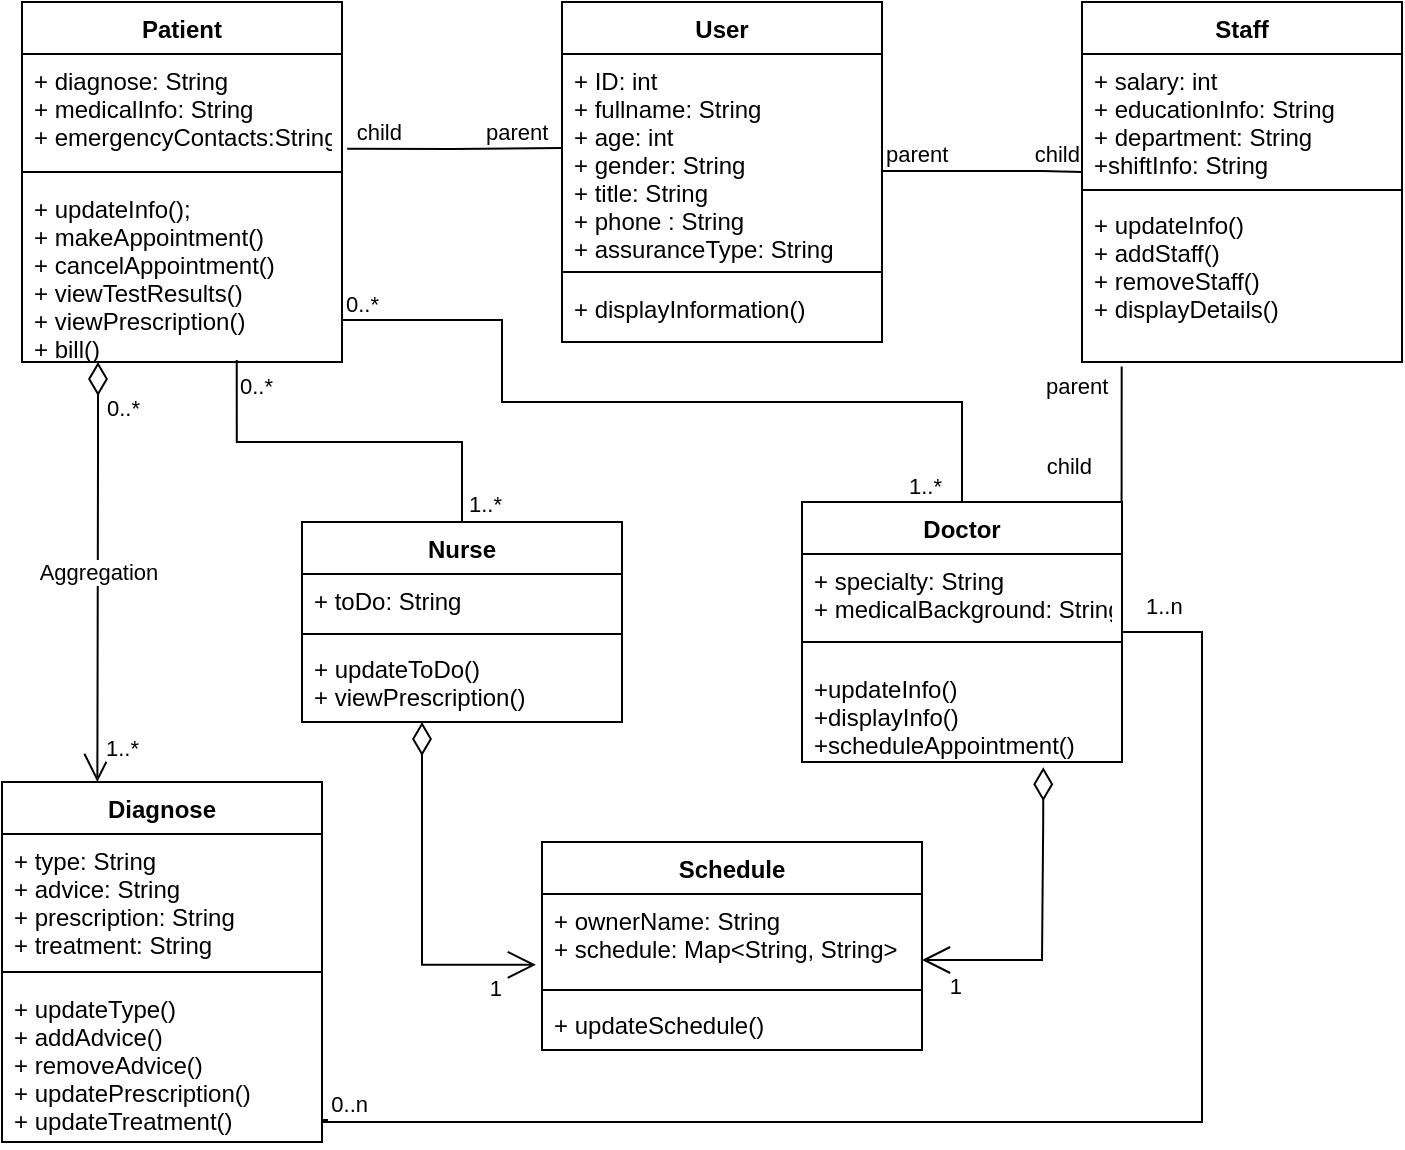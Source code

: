 <mxfile version="20.4.0" type="github">
  <diagram id="j4ooSmF8j67bnHAraInJ" name="Sayfa -1">
    <mxGraphModel dx="1037" dy="579" grid="1" gridSize="10" guides="1" tooltips="1" connect="1" arrows="1" fold="1" page="1" pageScale="1" pageWidth="1169" pageHeight="827" math="0" shadow="0">
      <root>
        <mxCell id="0" />
        <mxCell id="1" parent="0" />
        <mxCell id="l0oYjJZ5Mxhuk6EuVEPD-4" value="User" style="swimlane;fontStyle=1;align=center;verticalAlign=top;childLayout=stackLayout;horizontal=1;startSize=26;horizontalStack=0;resizeParent=1;resizeParentMax=0;resizeLast=0;collapsible=1;marginBottom=0;" parent="1" vertex="1">
          <mxGeometry x="320" y="40" width="160" height="170" as="geometry" />
        </mxCell>
        <mxCell id="l0oYjJZ5Mxhuk6EuVEPD-5" value="+ ID: int&#xa;+ fullname: String&#xa;+ age: int&#xa;+ gender: String&#xa;+ title: String&#xa;+ phone : String&#xa;+ assuranceType: String" style="text;strokeColor=none;fillColor=none;align=left;verticalAlign=top;spacingLeft=4;spacingRight=4;overflow=hidden;rotatable=0;points=[[0,0.5],[1,0.5]];portConstraint=eastwest;" parent="l0oYjJZ5Mxhuk6EuVEPD-4" vertex="1">
          <mxGeometry y="26" width="160" height="104" as="geometry" />
        </mxCell>
        <mxCell id="l0oYjJZ5Mxhuk6EuVEPD-6" value="" style="line;strokeWidth=1;fillColor=none;align=left;verticalAlign=middle;spacingTop=-1;spacingLeft=3;spacingRight=3;rotatable=0;labelPosition=right;points=[];portConstraint=eastwest;strokeColor=inherit;" parent="l0oYjJZ5Mxhuk6EuVEPD-4" vertex="1">
          <mxGeometry y="130" width="160" height="10" as="geometry" />
        </mxCell>
        <mxCell id="l0oYjJZ5Mxhuk6EuVEPD-7" value="+ displayInformation()" style="text;strokeColor=none;fillColor=none;align=left;verticalAlign=top;spacingLeft=4;spacingRight=4;overflow=hidden;rotatable=0;points=[[0,0.5],[1,0.5]];portConstraint=eastwest;" parent="l0oYjJZ5Mxhuk6EuVEPD-4" vertex="1">
          <mxGeometry y="140" width="160" height="30" as="geometry" />
        </mxCell>
        <mxCell id="l0oYjJZ5Mxhuk6EuVEPD-8" value="Patient" style="swimlane;fontStyle=1;align=center;verticalAlign=top;childLayout=stackLayout;horizontal=1;startSize=26;horizontalStack=0;resizeParent=1;resizeParentMax=0;resizeLast=0;collapsible=1;marginBottom=0;" parent="1" vertex="1">
          <mxGeometry x="50" y="40" width="160" height="180" as="geometry" />
        </mxCell>
        <mxCell id="l0oYjJZ5Mxhuk6EuVEPD-9" value="+ diagnose: String&#xa;+ medicalInfo: String&#xa;+ emergencyContacts:String&#xa;" style="text;strokeColor=none;fillColor=none;align=left;verticalAlign=top;spacingLeft=4;spacingRight=4;overflow=hidden;rotatable=0;points=[[0,0.5],[1,0.5]];portConstraint=eastwest;" parent="l0oYjJZ5Mxhuk6EuVEPD-8" vertex="1">
          <mxGeometry y="26" width="160" height="54" as="geometry" />
        </mxCell>
        <mxCell id="l0oYjJZ5Mxhuk6EuVEPD-10" value="" style="line;strokeWidth=1;fillColor=none;align=left;verticalAlign=middle;spacingTop=-1;spacingLeft=3;spacingRight=3;rotatable=0;labelPosition=right;points=[];portConstraint=eastwest;strokeColor=inherit;" parent="l0oYjJZ5Mxhuk6EuVEPD-8" vertex="1">
          <mxGeometry y="80" width="160" height="10" as="geometry" />
        </mxCell>
        <mxCell id="l0oYjJZ5Mxhuk6EuVEPD-11" value="+ updateInfo();&#xa;+ makeAppointment()&#xa;+ cancelAppointment()&#xa;+ viewTestResults()&#xa;+ viewPrescription()&#xa;+ bill()" style="text;strokeColor=none;fillColor=none;align=left;verticalAlign=top;spacingLeft=4;spacingRight=4;overflow=hidden;rotatable=0;points=[[0,0.5],[1,0.5]];portConstraint=eastwest;" parent="l0oYjJZ5Mxhuk6EuVEPD-8" vertex="1">
          <mxGeometry y="90" width="160" height="90" as="geometry" />
        </mxCell>
        <mxCell id="l0oYjJZ5Mxhuk6EuVEPD-12" value="" style="endArrow=none;html=1;edgeStyle=orthogonalEdgeStyle;rounded=0;entryX=1.016;entryY=0.878;entryDx=0;entryDy=0;entryPerimeter=0;" parent="1" target="l0oYjJZ5Mxhuk6EuVEPD-9" edge="1">
          <mxGeometry relative="1" as="geometry">
            <mxPoint x="320" y="113" as="sourcePoint" />
            <mxPoint x="490" y="260" as="targetPoint" />
          </mxGeometry>
        </mxCell>
        <mxCell id="l0oYjJZ5Mxhuk6EuVEPD-13" value="parent" style="edgeLabel;resizable=0;html=1;align=left;verticalAlign=bottom;" parent="l0oYjJZ5Mxhuk6EuVEPD-12" connectable="0" vertex="1">
          <mxGeometry x="-1" relative="1" as="geometry">
            <mxPoint x="-40" as="offset" />
          </mxGeometry>
        </mxCell>
        <mxCell id="l0oYjJZ5Mxhuk6EuVEPD-14" value="child" style="edgeLabel;resizable=0;html=1;align=right;verticalAlign=bottom;" parent="l0oYjJZ5Mxhuk6EuVEPD-12" connectable="0" vertex="1">
          <mxGeometry x="1" relative="1" as="geometry">
            <mxPoint x="28" as="offset" />
          </mxGeometry>
        </mxCell>
        <mxCell id="l0oYjJZ5Mxhuk6EuVEPD-15" value="Staff" style="swimlane;fontStyle=1;align=center;verticalAlign=top;childLayout=stackLayout;horizontal=1;startSize=26;horizontalStack=0;resizeParent=1;resizeParentMax=0;resizeLast=0;collapsible=1;marginBottom=0;" parent="1" vertex="1">
          <mxGeometry x="580" y="40" width="160" height="180" as="geometry" />
        </mxCell>
        <mxCell id="l0oYjJZ5Mxhuk6EuVEPD-16" value="+ salary: int&#xa;+ educationInfo: String&#xa;+ department: String&#xa;+shiftInfo: String" style="text;strokeColor=none;fillColor=none;align=left;verticalAlign=top;spacingLeft=4;spacingRight=4;overflow=hidden;rotatable=0;points=[[0,0.5],[1,0.5]];portConstraint=eastwest;" parent="l0oYjJZ5Mxhuk6EuVEPD-15" vertex="1">
          <mxGeometry y="26" width="160" height="64" as="geometry" />
        </mxCell>
        <mxCell id="l0oYjJZ5Mxhuk6EuVEPD-17" value="" style="line;strokeWidth=1;fillColor=none;align=left;verticalAlign=middle;spacingTop=-1;spacingLeft=3;spacingRight=3;rotatable=0;labelPosition=right;points=[];portConstraint=eastwest;strokeColor=inherit;" parent="l0oYjJZ5Mxhuk6EuVEPD-15" vertex="1">
          <mxGeometry y="90" width="160" height="8" as="geometry" />
        </mxCell>
        <mxCell id="l0oYjJZ5Mxhuk6EuVEPD-18" value="+ updateInfo()&#xa;+ addStaff()&#xa;+ removeStaff()&#xa;+ displayDetails()" style="text;strokeColor=none;fillColor=none;align=left;verticalAlign=top;spacingLeft=4;spacingRight=4;overflow=hidden;rotatable=0;points=[[0,0.5],[1,0.5]];portConstraint=eastwest;" parent="l0oYjJZ5Mxhuk6EuVEPD-15" vertex="1">
          <mxGeometry y="98" width="160" height="82" as="geometry" />
        </mxCell>
        <mxCell id="l0oYjJZ5Mxhuk6EuVEPD-19" value="" style="endArrow=none;html=1;edgeStyle=orthogonalEdgeStyle;rounded=0;" parent="1" edge="1">
          <mxGeometry relative="1" as="geometry">
            <mxPoint x="480" y="124.5" as="sourcePoint" />
            <mxPoint x="580" y="125" as="targetPoint" />
            <Array as="points">
              <mxPoint x="560" y="125" />
              <mxPoint x="560" y="125" />
            </Array>
          </mxGeometry>
        </mxCell>
        <mxCell id="l0oYjJZ5Mxhuk6EuVEPD-20" value="parent" style="edgeLabel;resizable=0;html=1;align=left;verticalAlign=bottom;" parent="l0oYjJZ5Mxhuk6EuVEPD-19" connectable="0" vertex="1">
          <mxGeometry x="-1" relative="1" as="geometry" />
        </mxCell>
        <mxCell id="l0oYjJZ5Mxhuk6EuVEPD-21" value="child" style="edgeLabel;resizable=0;html=1;align=right;verticalAlign=bottom;" parent="l0oYjJZ5Mxhuk6EuVEPD-19" connectable="0" vertex="1">
          <mxGeometry x="1" relative="1" as="geometry" />
        </mxCell>
        <mxCell id="l0oYjJZ5Mxhuk6EuVEPD-22" value="Doctor" style="swimlane;fontStyle=1;align=center;verticalAlign=top;childLayout=stackLayout;horizontal=1;startSize=26;horizontalStack=0;resizeParent=1;resizeParentMax=0;resizeLast=0;collapsible=1;marginBottom=0;" parent="1" vertex="1">
          <mxGeometry x="440" y="290" width="160" height="130" as="geometry" />
        </mxCell>
        <mxCell id="l0oYjJZ5Mxhuk6EuVEPD-23" value="+ specialty: String&#xa;+ medicalBackground: String" style="text;strokeColor=none;fillColor=none;align=left;verticalAlign=top;spacingLeft=4;spacingRight=4;overflow=hidden;rotatable=0;points=[[0,0.5],[1,0.5]];portConstraint=eastwest;" parent="l0oYjJZ5Mxhuk6EuVEPD-22" vertex="1">
          <mxGeometry y="26" width="160" height="34" as="geometry" />
        </mxCell>
        <mxCell id="l0oYjJZ5Mxhuk6EuVEPD-24" value="" style="line;strokeWidth=1;fillColor=none;align=left;verticalAlign=middle;spacingTop=-1;spacingLeft=3;spacingRight=3;rotatable=0;labelPosition=right;points=[];portConstraint=eastwest;strokeColor=inherit;" parent="l0oYjJZ5Mxhuk6EuVEPD-22" vertex="1">
          <mxGeometry y="60" width="160" height="20" as="geometry" />
        </mxCell>
        <mxCell id="l0oYjJZ5Mxhuk6EuVEPD-25" value="+updateInfo()&#xa;+displayInfo()&#xa;+scheduleAppointment()" style="text;strokeColor=none;fillColor=none;align=left;verticalAlign=top;spacingLeft=4;spacingRight=4;overflow=hidden;rotatable=0;points=[[0,0.5],[1,0.5]];portConstraint=eastwest;" parent="l0oYjJZ5Mxhuk6EuVEPD-22" vertex="1">
          <mxGeometry y="80" width="160" height="50" as="geometry" />
        </mxCell>
        <mxCell id="l0oYjJZ5Mxhuk6EuVEPD-26" value="" style="endArrow=none;html=1;edgeStyle=orthogonalEdgeStyle;rounded=0;exitX=0.124;exitY=1.027;exitDx=0;exitDy=0;exitPerimeter=0;" parent="1" source="l0oYjJZ5Mxhuk6EuVEPD-18" edge="1">
          <mxGeometry relative="1" as="geometry">
            <mxPoint x="600" y="240" as="sourcePoint" />
            <mxPoint x="600" y="290" as="targetPoint" />
            <Array as="points">
              <mxPoint x="600" y="290" />
            </Array>
          </mxGeometry>
        </mxCell>
        <mxCell id="l0oYjJZ5Mxhuk6EuVEPD-27" value="parent" style="edgeLabel;resizable=0;html=1;align=left;verticalAlign=bottom;" parent="l0oYjJZ5Mxhuk6EuVEPD-26" connectable="0" vertex="1">
          <mxGeometry x="-1" relative="1" as="geometry">
            <mxPoint x="-40" y="18" as="offset" />
          </mxGeometry>
        </mxCell>
        <mxCell id="l0oYjJZ5Mxhuk6EuVEPD-28" value="child" style="edgeLabel;resizable=0;html=1;align=right;verticalAlign=bottom;" parent="l0oYjJZ5Mxhuk6EuVEPD-26" connectable="0" vertex="1">
          <mxGeometry x="1" relative="1" as="geometry">
            <mxPoint x="-15" y="-10" as="offset" />
          </mxGeometry>
        </mxCell>
        <mxCell id="l0oYjJZ5Mxhuk6EuVEPD-29" value="Diagnose" style="swimlane;fontStyle=1;align=center;verticalAlign=top;childLayout=stackLayout;horizontal=1;startSize=26;horizontalStack=0;resizeParent=1;resizeParentMax=0;resizeLast=0;collapsible=1;marginBottom=0;" parent="1" vertex="1">
          <mxGeometry x="40" y="430" width="160" height="180" as="geometry" />
        </mxCell>
        <mxCell id="l0oYjJZ5Mxhuk6EuVEPD-30" value="+ type: String&#xa;+ advice: String&#xa;+ prescription: String&#xa;+ treatment: String" style="text;strokeColor=none;fillColor=none;align=left;verticalAlign=top;spacingLeft=4;spacingRight=4;overflow=hidden;rotatable=0;points=[[0,0.5],[1,0.5]];portConstraint=eastwest;" parent="l0oYjJZ5Mxhuk6EuVEPD-29" vertex="1">
          <mxGeometry y="26" width="160" height="64" as="geometry" />
        </mxCell>
        <mxCell id="l0oYjJZ5Mxhuk6EuVEPD-31" value="" style="line;strokeWidth=1;fillColor=none;align=left;verticalAlign=middle;spacingTop=-1;spacingLeft=3;spacingRight=3;rotatable=0;labelPosition=right;points=[];portConstraint=eastwest;strokeColor=inherit;" parent="l0oYjJZ5Mxhuk6EuVEPD-29" vertex="1">
          <mxGeometry y="90" width="160" height="10" as="geometry" />
        </mxCell>
        <mxCell id="l0oYjJZ5Mxhuk6EuVEPD-32" value="+ updateType()&#xa;+ addAdvice()&#xa;+ removeAdvice()&#xa;+ updatePrescription()&#xa;+ updateTreatment()" style="text;strokeColor=none;fillColor=none;align=left;verticalAlign=top;spacingLeft=4;spacingRight=4;overflow=hidden;rotatable=0;points=[[0,0.5],[1,0.5]];portConstraint=eastwest;" parent="l0oYjJZ5Mxhuk6EuVEPD-29" vertex="1">
          <mxGeometry y="100" width="160" height="80" as="geometry" />
        </mxCell>
        <mxCell id="L6OiUgDL6LNmtbXtjgnj-7" value="Aggregation" style="endArrow=open;html=1;endSize=12;startArrow=diamondThin;startSize=14;startFill=0;edgeStyle=orthogonalEdgeStyle;rounded=0;entryX=0.298;entryY=0;entryDx=0;entryDy=0;entryPerimeter=0;" edge="1" parent="1" target="l0oYjJZ5Mxhuk6EuVEPD-29">
          <mxGeometry relative="1" as="geometry">
            <mxPoint x="88" y="220" as="sourcePoint" />
            <mxPoint x="130" y="350" as="targetPoint" />
            <Array as="points">
              <mxPoint x="88" y="270" />
              <mxPoint x="88" y="270" />
            </Array>
          </mxGeometry>
        </mxCell>
        <mxCell id="L6OiUgDL6LNmtbXtjgnj-9" value="0..*" style="edgeLabel;resizable=0;html=1;align=right;verticalAlign=top;" connectable="0" vertex="1" parent="L6OiUgDL6LNmtbXtjgnj-7">
          <mxGeometry x="1" relative="1" as="geometry">
            <mxPoint x="22" y="-200" as="offset" />
          </mxGeometry>
        </mxCell>
        <mxCell id="L6OiUgDL6LNmtbXtjgnj-10" value="1..*" style="edgeLabel;resizable=0;html=1;align=left;verticalAlign=top;" connectable="0" vertex="1" parent="1">
          <mxGeometry x="90" y="400" as="geometry" />
        </mxCell>
        <mxCell id="L6OiUgDL6LNmtbXtjgnj-11" value="" style="endArrow=none;html=1;edgeStyle=orthogonalEdgeStyle;rounded=0;exitX=1;exitY=0.5;exitDx=0;exitDy=0;entryX=1.019;entryY=0.863;entryDx=0;entryDy=0;entryPerimeter=0;" edge="1" parent="1" source="l0oYjJZ5Mxhuk6EuVEPD-22" target="l0oYjJZ5Mxhuk6EuVEPD-32">
          <mxGeometry relative="1" as="geometry">
            <mxPoint x="160" y="333" as="sourcePoint" />
            <mxPoint x="149" y="430" as="targetPoint" />
            <Array as="points">
              <mxPoint x="640" y="355" />
              <mxPoint x="640" y="600" />
              <mxPoint x="200" y="600" />
              <mxPoint x="200" y="599" />
            </Array>
          </mxGeometry>
        </mxCell>
        <mxCell id="L6OiUgDL6LNmtbXtjgnj-12" value="1..n" style="edgeLabel;resizable=0;html=1;align=left;verticalAlign=bottom;" connectable="0" vertex="1" parent="L6OiUgDL6LNmtbXtjgnj-11">
          <mxGeometry x="-1" relative="1" as="geometry">
            <mxPoint x="10" y="-5" as="offset" />
          </mxGeometry>
        </mxCell>
        <mxCell id="L6OiUgDL6LNmtbXtjgnj-13" value="0..n" style="edgeLabel;resizable=0;html=1;align=right;verticalAlign=bottom;" connectable="0" vertex="1" parent="L6OiUgDL6LNmtbXtjgnj-11">
          <mxGeometry x="1" relative="1" as="geometry">
            <mxPoint x="21" as="offset" />
          </mxGeometry>
        </mxCell>
        <mxCell id="L6OiUgDL6LNmtbXtjgnj-14" value="Schedule" style="swimlane;fontStyle=1;align=center;verticalAlign=top;childLayout=stackLayout;horizontal=1;startSize=26;horizontalStack=0;resizeParent=1;resizeParentMax=0;resizeLast=0;collapsible=1;marginBottom=0;" vertex="1" parent="1">
          <mxGeometry x="310" y="460" width="190" height="104" as="geometry" />
        </mxCell>
        <mxCell id="L6OiUgDL6LNmtbXtjgnj-15" value="+ ownerName: String&#xa;+ schedule: Map&lt;String, String&gt;" style="text;strokeColor=none;fillColor=none;align=left;verticalAlign=top;spacingLeft=4;spacingRight=4;overflow=hidden;rotatable=0;points=[[0,0.5],[1,0.5]];portConstraint=eastwest;" vertex="1" parent="L6OiUgDL6LNmtbXtjgnj-14">
          <mxGeometry y="26" width="190" height="44" as="geometry" />
        </mxCell>
        <mxCell id="L6OiUgDL6LNmtbXtjgnj-16" value="" style="line;strokeWidth=1;fillColor=none;align=left;verticalAlign=middle;spacingTop=-1;spacingLeft=3;spacingRight=3;rotatable=0;labelPosition=right;points=[];portConstraint=eastwest;strokeColor=inherit;" vertex="1" parent="L6OiUgDL6LNmtbXtjgnj-14">
          <mxGeometry y="70" width="190" height="8" as="geometry" />
        </mxCell>
        <mxCell id="L6OiUgDL6LNmtbXtjgnj-17" value="+ updateSchedule()" style="text;strokeColor=none;fillColor=none;align=left;verticalAlign=top;spacingLeft=4;spacingRight=4;overflow=hidden;rotatable=0;points=[[0,0.5],[1,0.5]];portConstraint=eastwest;" vertex="1" parent="L6OiUgDL6LNmtbXtjgnj-14">
          <mxGeometry y="78" width="190" height="26" as="geometry" />
        </mxCell>
        <mxCell id="L6OiUgDL6LNmtbXtjgnj-18" value="" style="endArrow=open;html=1;endSize=12;startArrow=diamondThin;startSize=14;startFill=0;edgeStyle=orthogonalEdgeStyle;rounded=0;exitX=0.754;exitY=1.052;exitDx=0;exitDy=0;exitPerimeter=0;" edge="1" parent="1" source="l0oYjJZ5Mxhuk6EuVEPD-25">
          <mxGeometry relative="1" as="geometry">
            <mxPoint x="270" y="430" as="sourcePoint" />
            <mxPoint x="500" y="519" as="targetPoint" />
            <Array as="points">
              <mxPoint x="561" y="450" />
              <mxPoint x="560" y="519" />
            </Array>
          </mxGeometry>
        </mxCell>
        <mxCell id="L6OiUgDL6LNmtbXtjgnj-20" value="1" style="edgeLabel;resizable=0;html=1;align=right;verticalAlign=top;" connectable="0" vertex="1" parent="L6OiUgDL6LNmtbXtjgnj-18">
          <mxGeometry x="1" relative="1" as="geometry">
            <mxPoint x="20" as="offset" />
          </mxGeometry>
        </mxCell>
        <mxCell id="L6OiUgDL6LNmtbXtjgnj-21" value="Nurse" style="swimlane;fontStyle=1;align=center;verticalAlign=top;childLayout=stackLayout;horizontal=1;startSize=26;horizontalStack=0;resizeParent=1;resizeParentMax=0;resizeLast=0;collapsible=1;marginBottom=0;" vertex="1" parent="1">
          <mxGeometry x="190" y="300" width="160" height="100" as="geometry" />
        </mxCell>
        <mxCell id="L6OiUgDL6LNmtbXtjgnj-22" value="+ toDo: String" style="text;strokeColor=none;fillColor=none;align=left;verticalAlign=top;spacingLeft=4;spacingRight=4;overflow=hidden;rotatable=0;points=[[0,0.5],[1,0.5]];portConstraint=eastwest;" vertex="1" parent="L6OiUgDL6LNmtbXtjgnj-21">
          <mxGeometry y="26" width="160" height="26" as="geometry" />
        </mxCell>
        <mxCell id="L6OiUgDL6LNmtbXtjgnj-23" value="" style="line;strokeWidth=1;fillColor=none;align=left;verticalAlign=middle;spacingTop=-1;spacingLeft=3;spacingRight=3;rotatable=0;labelPosition=right;points=[];portConstraint=eastwest;strokeColor=inherit;" vertex="1" parent="L6OiUgDL6LNmtbXtjgnj-21">
          <mxGeometry y="52" width="160" height="8" as="geometry" />
        </mxCell>
        <mxCell id="L6OiUgDL6LNmtbXtjgnj-24" value="+ updateToDo()&#xa;+ viewPrescription()" style="text;strokeColor=none;fillColor=none;align=left;verticalAlign=top;spacingLeft=4;spacingRight=4;overflow=hidden;rotatable=0;points=[[0,0.5],[1,0.5]];portConstraint=eastwest;" vertex="1" parent="L6OiUgDL6LNmtbXtjgnj-21">
          <mxGeometry y="60" width="160" height="40" as="geometry" />
        </mxCell>
        <mxCell id="L6OiUgDL6LNmtbXtjgnj-26" value="" style="endArrow=none;html=1;edgeStyle=orthogonalEdgeStyle;rounded=0;entryX=0.5;entryY=0;entryDx=0;entryDy=0;exitX=1.001;exitY=0.767;exitDx=0;exitDy=0;exitPerimeter=0;" edge="1" parent="1" source="l0oYjJZ5Mxhuk6EuVEPD-11" target="l0oYjJZ5Mxhuk6EuVEPD-22">
          <mxGeometry relative="1" as="geometry">
            <mxPoint x="230" y="200" as="sourcePoint" />
            <mxPoint x="500" y="240" as="targetPoint" />
            <Array as="points">
              <mxPoint x="290" y="199" />
              <mxPoint x="290" y="240" />
              <mxPoint x="520" y="240" />
            </Array>
          </mxGeometry>
        </mxCell>
        <mxCell id="L6OiUgDL6LNmtbXtjgnj-27" value="0..*" style="edgeLabel;resizable=0;html=1;align=left;verticalAlign=bottom;" connectable="0" vertex="1" parent="L6OiUgDL6LNmtbXtjgnj-26">
          <mxGeometry x="-1" relative="1" as="geometry" />
        </mxCell>
        <mxCell id="L6OiUgDL6LNmtbXtjgnj-28" value="1..*" style="edgeLabel;resizable=0;html=1;align=right;verticalAlign=bottom;" connectable="0" vertex="1" parent="L6OiUgDL6LNmtbXtjgnj-26">
          <mxGeometry x="1" relative="1" as="geometry">
            <mxPoint x="-10" as="offset" />
          </mxGeometry>
        </mxCell>
        <mxCell id="L6OiUgDL6LNmtbXtjgnj-32" value="" style="endArrow=none;html=1;edgeStyle=orthogonalEdgeStyle;rounded=0;exitX=0.671;exitY=0.989;exitDx=0;exitDy=0;exitPerimeter=0;entryX=0.5;entryY=0;entryDx=0;entryDy=0;" edge="1" parent="1" source="l0oYjJZ5Mxhuk6EuVEPD-11" target="L6OiUgDL6LNmtbXtjgnj-21">
          <mxGeometry relative="1" as="geometry">
            <mxPoint x="170" y="270" as="sourcePoint" />
            <mxPoint x="330" y="270" as="targetPoint" />
          </mxGeometry>
        </mxCell>
        <mxCell id="L6OiUgDL6LNmtbXtjgnj-33" value="0..*" style="edgeLabel;resizable=0;html=1;align=left;verticalAlign=bottom;" connectable="0" vertex="1" parent="L6OiUgDL6LNmtbXtjgnj-32">
          <mxGeometry x="-1" relative="1" as="geometry">
            <mxPoint y="21" as="offset" />
          </mxGeometry>
        </mxCell>
        <mxCell id="L6OiUgDL6LNmtbXtjgnj-34" value="1..*" style="edgeLabel;resizable=0;html=1;align=right;verticalAlign=bottom;" connectable="0" vertex="1" parent="L6OiUgDL6LNmtbXtjgnj-32">
          <mxGeometry x="1" relative="1" as="geometry">
            <mxPoint x="20" as="offset" />
          </mxGeometry>
        </mxCell>
        <mxCell id="L6OiUgDL6LNmtbXtjgnj-36" value="" style="endArrow=open;html=1;endSize=12;startArrow=diamondThin;startSize=14;startFill=0;edgeStyle=orthogonalEdgeStyle;align=left;verticalAlign=bottom;rounded=0;entryX=-0.016;entryY=0.805;entryDx=0;entryDy=0;entryPerimeter=0;exitX=0.375;exitY=1;exitDx=0;exitDy=0;exitPerimeter=0;" edge="1" parent="1" source="L6OiUgDL6LNmtbXtjgnj-24" target="L6OiUgDL6LNmtbXtjgnj-15">
          <mxGeometry x="-0.711" y="10" relative="1" as="geometry">
            <mxPoint x="260" y="430" as="sourcePoint" />
            <mxPoint x="410" y="430" as="targetPoint" />
            <mxPoint as="offset" />
          </mxGeometry>
        </mxCell>
        <mxCell id="L6OiUgDL6LNmtbXtjgnj-37" value="1" style="edgeLabel;resizable=0;html=1;align=right;verticalAlign=top;" connectable="0" vertex="1" parent="1">
          <mxGeometry x="290.003" y="520" as="geometry" />
        </mxCell>
      </root>
    </mxGraphModel>
  </diagram>
</mxfile>
